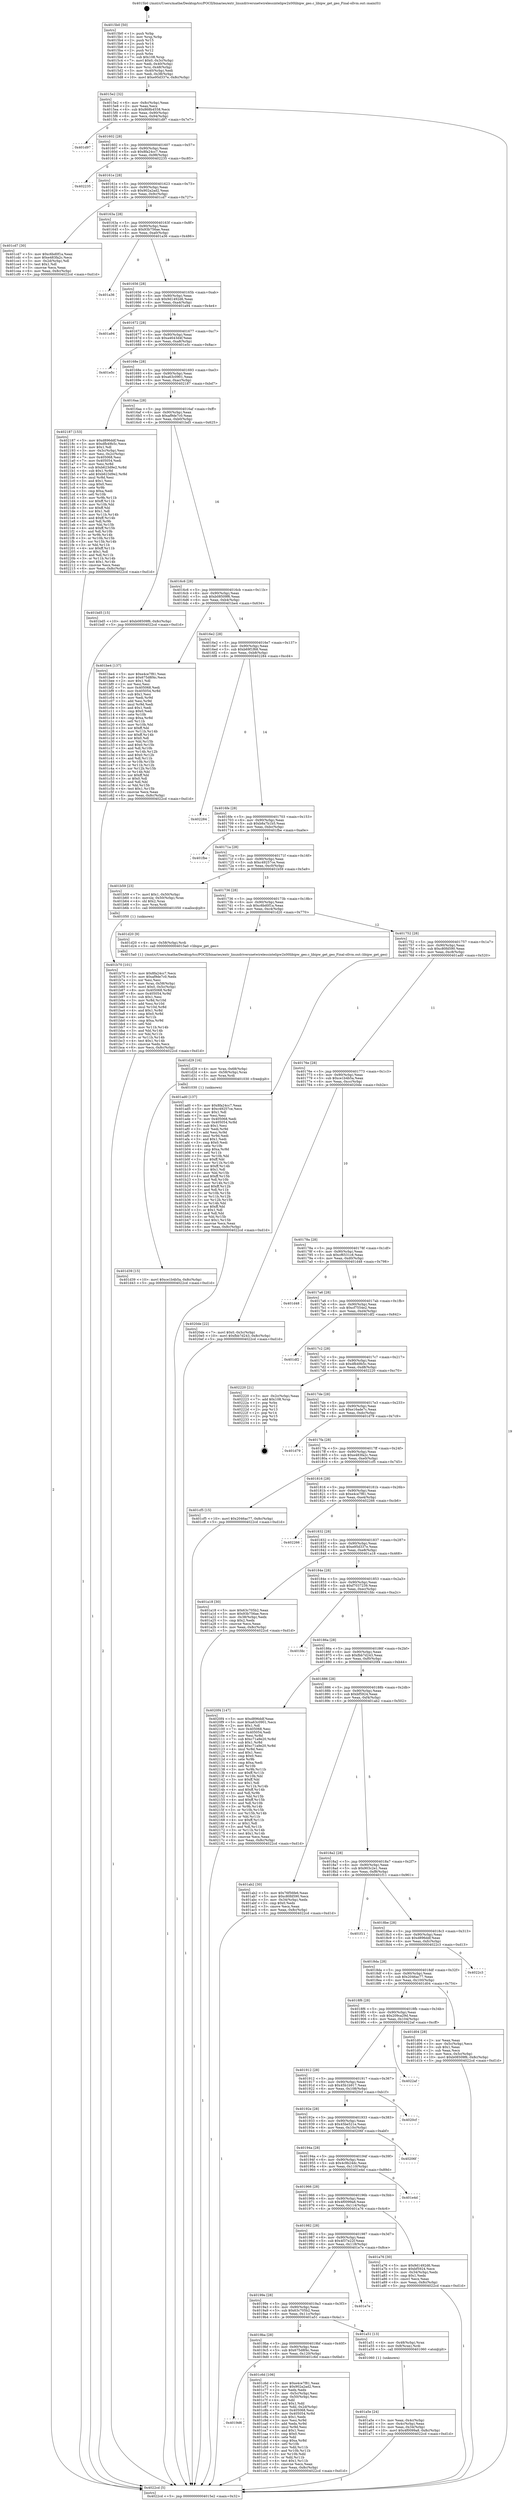 digraph "0x4015b0" {
  label = "0x4015b0 (/mnt/c/Users/mathe/Desktop/tcc/POCII/binaries/extr_linuxdriversnetwirelessintelipw2x00libipw_geo.c_libipw_get_geo_Final-ollvm.out::main(0))"
  labelloc = "t"
  node[shape=record]

  Entry [label="",width=0.3,height=0.3,shape=circle,fillcolor=black,style=filled]
  "0x4015e2" [label="{
     0x4015e2 [32]\l
     | [instrs]\l
     &nbsp;&nbsp;0x4015e2 \<+6\>: mov -0x8c(%rbp),%eax\l
     &nbsp;&nbsp;0x4015e8 \<+2\>: mov %eax,%ecx\l
     &nbsp;&nbsp;0x4015ea \<+6\>: sub $0x868b4558,%ecx\l
     &nbsp;&nbsp;0x4015f0 \<+6\>: mov %eax,-0x90(%rbp)\l
     &nbsp;&nbsp;0x4015f6 \<+6\>: mov %ecx,-0x94(%rbp)\l
     &nbsp;&nbsp;0x4015fc \<+6\>: je 0000000000401d97 \<main+0x7e7\>\l
  }"]
  "0x401d97" [label="{
     0x401d97\l
  }", style=dashed]
  "0x401602" [label="{
     0x401602 [28]\l
     | [instrs]\l
     &nbsp;&nbsp;0x401602 \<+5\>: jmp 0000000000401607 \<main+0x57\>\l
     &nbsp;&nbsp;0x401607 \<+6\>: mov -0x90(%rbp),%eax\l
     &nbsp;&nbsp;0x40160d \<+5\>: sub $0x8fa24cc7,%eax\l
     &nbsp;&nbsp;0x401612 \<+6\>: mov %eax,-0x98(%rbp)\l
     &nbsp;&nbsp;0x401618 \<+6\>: je 0000000000402235 \<main+0xc85\>\l
  }"]
  Exit [label="",width=0.3,height=0.3,shape=circle,fillcolor=black,style=filled,peripheries=2]
  "0x402235" [label="{
     0x402235\l
  }", style=dashed]
  "0x40161e" [label="{
     0x40161e [28]\l
     | [instrs]\l
     &nbsp;&nbsp;0x40161e \<+5\>: jmp 0000000000401623 \<main+0x73\>\l
     &nbsp;&nbsp;0x401623 \<+6\>: mov -0x90(%rbp),%eax\l
     &nbsp;&nbsp;0x401629 \<+5\>: sub $0x902a2ad2,%eax\l
     &nbsp;&nbsp;0x40162e \<+6\>: mov %eax,-0x9c(%rbp)\l
     &nbsp;&nbsp;0x401634 \<+6\>: je 0000000000401cd7 \<main+0x727\>\l
  }"]
  "0x401d39" [label="{
     0x401d39 [15]\l
     | [instrs]\l
     &nbsp;&nbsp;0x401d39 \<+10\>: movl $0xce1b4b5a,-0x8c(%rbp)\l
     &nbsp;&nbsp;0x401d43 \<+5\>: jmp 00000000004022cd \<main+0xd1d\>\l
  }"]
  "0x401cd7" [label="{
     0x401cd7 [30]\l
     | [instrs]\l
     &nbsp;&nbsp;0x401cd7 \<+5\>: mov $0xc6bd0f1a,%eax\l
     &nbsp;&nbsp;0x401cdc \<+5\>: mov $0xe483fa2c,%ecx\l
     &nbsp;&nbsp;0x401ce1 \<+3\>: mov -0x2d(%rbp),%dl\l
     &nbsp;&nbsp;0x401ce4 \<+3\>: test $0x1,%dl\l
     &nbsp;&nbsp;0x401ce7 \<+3\>: cmovne %ecx,%eax\l
     &nbsp;&nbsp;0x401cea \<+6\>: mov %eax,-0x8c(%rbp)\l
     &nbsp;&nbsp;0x401cf0 \<+5\>: jmp 00000000004022cd \<main+0xd1d\>\l
  }"]
  "0x40163a" [label="{
     0x40163a [28]\l
     | [instrs]\l
     &nbsp;&nbsp;0x40163a \<+5\>: jmp 000000000040163f \<main+0x8f\>\l
     &nbsp;&nbsp;0x40163f \<+6\>: mov -0x90(%rbp),%eax\l
     &nbsp;&nbsp;0x401645 \<+5\>: sub $0x93b756ae,%eax\l
     &nbsp;&nbsp;0x40164a \<+6\>: mov %eax,-0xa0(%rbp)\l
     &nbsp;&nbsp;0x401650 \<+6\>: je 0000000000401a36 \<main+0x486\>\l
  }"]
  "0x401d29" [label="{
     0x401d29 [16]\l
     | [instrs]\l
     &nbsp;&nbsp;0x401d29 \<+4\>: mov %rax,-0x68(%rbp)\l
     &nbsp;&nbsp;0x401d2d \<+4\>: mov -0x58(%rbp),%rax\l
     &nbsp;&nbsp;0x401d31 \<+3\>: mov %rax,%rdi\l
     &nbsp;&nbsp;0x401d34 \<+5\>: call 0000000000401030 \<free@plt\>\l
     | [calls]\l
     &nbsp;&nbsp;0x401030 \{1\} (unknown)\l
  }"]
  "0x401a36" [label="{
     0x401a36\l
  }", style=dashed]
  "0x401656" [label="{
     0x401656 [28]\l
     | [instrs]\l
     &nbsp;&nbsp;0x401656 \<+5\>: jmp 000000000040165b \<main+0xab\>\l
     &nbsp;&nbsp;0x40165b \<+6\>: mov -0x90(%rbp),%eax\l
     &nbsp;&nbsp;0x401661 \<+5\>: sub $0x9d1492d6,%eax\l
     &nbsp;&nbsp;0x401666 \<+6\>: mov %eax,-0xa4(%rbp)\l
     &nbsp;&nbsp;0x40166c \<+6\>: je 0000000000401a94 \<main+0x4e4\>\l
  }"]
  "0x4019d6" [label="{
     0x4019d6\l
  }", style=dashed]
  "0x401a94" [label="{
     0x401a94\l
  }", style=dashed]
  "0x401672" [label="{
     0x401672 [28]\l
     | [instrs]\l
     &nbsp;&nbsp;0x401672 \<+5\>: jmp 0000000000401677 \<main+0xc7\>\l
     &nbsp;&nbsp;0x401677 \<+6\>: mov -0x90(%rbp),%eax\l
     &nbsp;&nbsp;0x40167d \<+5\>: sub $0xa4643d4f,%eax\l
     &nbsp;&nbsp;0x401682 \<+6\>: mov %eax,-0xa8(%rbp)\l
     &nbsp;&nbsp;0x401688 \<+6\>: je 0000000000401e5c \<main+0x8ac\>\l
  }"]
  "0x401c6d" [label="{
     0x401c6d [106]\l
     | [instrs]\l
     &nbsp;&nbsp;0x401c6d \<+5\>: mov $0xe4ce7f81,%eax\l
     &nbsp;&nbsp;0x401c72 \<+5\>: mov $0x902a2ad2,%ecx\l
     &nbsp;&nbsp;0x401c77 \<+2\>: xor %edx,%edx\l
     &nbsp;&nbsp;0x401c79 \<+3\>: mov -0x5c(%rbp),%esi\l
     &nbsp;&nbsp;0x401c7c \<+3\>: cmp -0x50(%rbp),%esi\l
     &nbsp;&nbsp;0x401c7f \<+4\>: setl %dil\l
     &nbsp;&nbsp;0x401c83 \<+4\>: and $0x1,%dil\l
     &nbsp;&nbsp;0x401c87 \<+4\>: mov %dil,-0x2d(%rbp)\l
     &nbsp;&nbsp;0x401c8b \<+7\>: mov 0x405068,%esi\l
     &nbsp;&nbsp;0x401c92 \<+8\>: mov 0x405054,%r8d\l
     &nbsp;&nbsp;0x401c9a \<+3\>: sub $0x1,%edx\l
     &nbsp;&nbsp;0x401c9d \<+3\>: mov %esi,%r9d\l
     &nbsp;&nbsp;0x401ca0 \<+3\>: add %edx,%r9d\l
     &nbsp;&nbsp;0x401ca3 \<+4\>: imul %r9d,%esi\l
     &nbsp;&nbsp;0x401ca7 \<+3\>: and $0x1,%esi\l
     &nbsp;&nbsp;0x401caa \<+3\>: cmp $0x0,%esi\l
     &nbsp;&nbsp;0x401cad \<+4\>: sete %dil\l
     &nbsp;&nbsp;0x401cb1 \<+4\>: cmp $0xa,%r8d\l
     &nbsp;&nbsp;0x401cb5 \<+4\>: setl %r10b\l
     &nbsp;&nbsp;0x401cb9 \<+3\>: mov %dil,%r11b\l
     &nbsp;&nbsp;0x401cbc \<+3\>: and %r10b,%r11b\l
     &nbsp;&nbsp;0x401cbf \<+3\>: xor %r10b,%dil\l
     &nbsp;&nbsp;0x401cc2 \<+3\>: or %dil,%r11b\l
     &nbsp;&nbsp;0x401cc5 \<+4\>: test $0x1,%r11b\l
     &nbsp;&nbsp;0x401cc9 \<+3\>: cmovne %ecx,%eax\l
     &nbsp;&nbsp;0x401ccc \<+6\>: mov %eax,-0x8c(%rbp)\l
     &nbsp;&nbsp;0x401cd2 \<+5\>: jmp 00000000004022cd \<main+0xd1d\>\l
  }"]
  "0x401e5c" [label="{
     0x401e5c\l
  }", style=dashed]
  "0x40168e" [label="{
     0x40168e [28]\l
     | [instrs]\l
     &nbsp;&nbsp;0x40168e \<+5\>: jmp 0000000000401693 \<main+0xe3\>\l
     &nbsp;&nbsp;0x401693 \<+6\>: mov -0x90(%rbp),%eax\l
     &nbsp;&nbsp;0x401699 \<+5\>: sub $0xa63c0901,%eax\l
     &nbsp;&nbsp;0x40169e \<+6\>: mov %eax,-0xac(%rbp)\l
     &nbsp;&nbsp;0x4016a4 \<+6\>: je 0000000000402187 \<main+0xbd7\>\l
  }"]
  "0x401b70" [label="{
     0x401b70 [101]\l
     | [instrs]\l
     &nbsp;&nbsp;0x401b70 \<+5\>: mov $0x8fa24cc7,%ecx\l
     &nbsp;&nbsp;0x401b75 \<+5\>: mov $0xaf9de7c0,%edx\l
     &nbsp;&nbsp;0x401b7a \<+2\>: xor %esi,%esi\l
     &nbsp;&nbsp;0x401b7c \<+4\>: mov %rax,-0x58(%rbp)\l
     &nbsp;&nbsp;0x401b80 \<+7\>: movl $0x0,-0x5c(%rbp)\l
     &nbsp;&nbsp;0x401b87 \<+8\>: mov 0x405068,%r8d\l
     &nbsp;&nbsp;0x401b8f \<+8\>: mov 0x405054,%r9d\l
     &nbsp;&nbsp;0x401b97 \<+3\>: sub $0x1,%esi\l
     &nbsp;&nbsp;0x401b9a \<+3\>: mov %r8d,%r10d\l
     &nbsp;&nbsp;0x401b9d \<+3\>: add %esi,%r10d\l
     &nbsp;&nbsp;0x401ba0 \<+4\>: imul %r10d,%r8d\l
     &nbsp;&nbsp;0x401ba4 \<+4\>: and $0x1,%r8d\l
     &nbsp;&nbsp;0x401ba8 \<+4\>: cmp $0x0,%r8d\l
     &nbsp;&nbsp;0x401bac \<+4\>: sete %r11b\l
     &nbsp;&nbsp;0x401bb0 \<+4\>: cmp $0xa,%r9d\l
     &nbsp;&nbsp;0x401bb4 \<+3\>: setl %bl\l
     &nbsp;&nbsp;0x401bb7 \<+3\>: mov %r11b,%r14b\l
     &nbsp;&nbsp;0x401bba \<+3\>: and %bl,%r14b\l
     &nbsp;&nbsp;0x401bbd \<+3\>: xor %bl,%r11b\l
     &nbsp;&nbsp;0x401bc0 \<+3\>: or %r11b,%r14b\l
     &nbsp;&nbsp;0x401bc3 \<+4\>: test $0x1,%r14b\l
     &nbsp;&nbsp;0x401bc7 \<+3\>: cmovne %edx,%ecx\l
     &nbsp;&nbsp;0x401bca \<+6\>: mov %ecx,-0x8c(%rbp)\l
     &nbsp;&nbsp;0x401bd0 \<+5\>: jmp 00000000004022cd \<main+0xd1d\>\l
  }"]
  "0x402187" [label="{
     0x402187 [153]\l
     | [instrs]\l
     &nbsp;&nbsp;0x402187 \<+5\>: mov $0xd896ddf,%eax\l
     &nbsp;&nbsp;0x40218c \<+5\>: mov $0xdfb49b5c,%ecx\l
     &nbsp;&nbsp;0x402191 \<+2\>: mov $0x1,%dl\l
     &nbsp;&nbsp;0x402193 \<+3\>: mov -0x3c(%rbp),%esi\l
     &nbsp;&nbsp;0x402196 \<+3\>: mov %esi,-0x2c(%rbp)\l
     &nbsp;&nbsp;0x402199 \<+7\>: mov 0x405068,%esi\l
     &nbsp;&nbsp;0x4021a0 \<+7\>: mov 0x405054,%edi\l
     &nbsp;&nbsp;0x4021a7 \<+3\>: mov %esi,%r8d\l
     &nbsp;&nbsp;0x4021aa \<+7\>: sub $0xb623d9e2,%r8d\l
     &nbsp;&nbsp;0x4021b1 \<+4\>: sub $0x1,%r8d\l
     &nbsp;&nbsp;0x4021b5 \<+7\>: add $0xb623d9e2,%r8d\l
     &nbsp;&nbsp;0x4021bc \<+4\>: imul %r8d,%esi\l
     &nbsp;&nbsp;0x4021c0 \<+3\>: and $0x1,%esi\l
     &nbsp;&nbsp;0x4021c3 \<+3\>: cmp $0x0,%esi\l
     &nbsp;&nbsp;0x4021c6 \<+4\>: sete %r9b\l
     &nbsp;&nbsp;0x4021ca \<+3\>: cmp $0xa,%edi\l
     &nbsp;&nbsp;0x4021cd \<+4\>: setl %r10b\l
     &nbsp;&nbsp;0x4021d1 \<+3\>: mov %r9b,%r11b\l
     &nbsp;&nbsp;0x4021d4 \<+4\>: xor $0xff,%r11b\l
     &nbsp;&nbsp;0x4021d8 \<+3\>: mov %r10b,%bl\l
     &nbsp;&nbsp;0x4021db \<+3\>: xor $0xff,%bl\l
     &nbsp;&nbsp;0x4021de \<+3\>: xor $0x1,%dl\l
     &nbsp;&nbsp;0x4021e1 \<+3\>: mov %r11b,%r14b\l
     &nbsp;&nbsp;0x4021e4 \<+4\>: and $0xff,%r14b\l
     &nbsp;&nbsp;0x4021e8 \<+3\>: and %dl,%r9b\l
     &nbsp;&nbsp;0x4021eb \<+3\>: mov %bl,%r15b\l
     &nbsp;&nbsp;0x4021ee \<+4\>: and $0xff,%r15b\l
     &nbsp;&nbsp;0x4021f2 \<+3\>: and %dl,%r10b\l
     &nbsp;&nbsp;0x4021f5 \<+3\>: or %r9b,%r14b\l
     &nbsp;&nbsp;0x4021f8 \<+3\>: or %r10b,%r15b\l
     &nbsp;&nbsp;0x4021fb \<+3\>: xor %r15b,%r14b\l
     &nbsp;&nbsp;0x4021fe \<+3\>: or %bl,%r11b\l
     &nbsp;&nbsp;0x402201 \<+4\>: xor $0xff,%r11b\l
     &nbsp;&nbsp;0x402205 \<+3\>: or $0x1,%dl\l
     &nbsp;&nbsp;0x402208 \<+3\>: and %dl,%r11b\l
     &nbsp;&nbsp;0x40220b \<+3\>: or %r11b,%r14b\l
     &nbsp;&nbsp;0x40220e \<+4\>: test $0x1,%r14b\l
     &nbsp;&nbsp;0x402212 \<+3\>: cmovne %ecx,%eax\l
     &nbsp;&nbsp;0x402215 \<+6\>: mov %eax,-0x8c(%rbp)\l
     &nbsp;&nbsp;0x40221b \<+5\>: jmp 00000000004022cd \<main+0xd1d\>\l
  }"]
  "0x4016aa" [label="{
     0x4016aa [28]\l
     | [instrs]\l
     &nbsp;&nbsp;0x4016aa \<+5\>: jmp 00000000004016af \<main+0xff\>\l
     &nbsp;&nbsp;0x4016af \<+6\>: mov -0x90(%rbp),%eax\l
     &nbsp;&nbsp;0x4016b5 \<+5\>: sub $0xaf9de7c0,%eax\l
     &nbsp;&nbsp;0x4016ba \<+6\>: mov %eax,-0xb0(%rbp)\l
     &nbsp;&nbsp;0x4016c0 \<+6\>: je 0000000000401bd5 \<main+0x625\>\l
  }"]
  "0x401a5e" [label="{
     0x401a5e [24]\l
     | [instrs]\l
     &nbsp;&nbsp;0x401a5e \<+3\>: mov %eax,-0x4c(%rbp)\l
     &nbsp;&nbsp;0x401a61 \<+3\>: mov -0x4c(%rbp),%eax\l
     &nbsp;&nbsp;0x401a64 \<+3\>: mov %eax,-0x34(%rbp)\l
     &nbsp;&nbsp;0x401a67 \<+10\>: movl $0x4f0099a8,-0x8c(%rbp)\l
     &nbsp;&nbsp;0x401a71 \<+5\>: jmp 00000000004022cd \<main+0xd1d\>\l
  }"]
  "0x401bd5" [label="{
     0x401bd5 [15]\l
     | [instrs]\l
     &nbsp;&nbsp;0x401bd5 \<+10\>: movl $0xb08509f6,-0x8c(%rbp)\l
     &nbsp;&nbsp;0x401bdf \<+5\>: jmp 00000000004022cd \<main+0xd1d\>\l
  }"]
  "0x4016c6" [label="{
     0x4016c6 [28]\l
     | [instrs]\l
     &nbsp;&nbsp;0x4016c6 \<+5\>: jmp 00000000004016cb \<main+0x11b\>\l
     &nbsp;&nbsp;0x4016cb \<+6\>: mov -0x90(%rbp),%eax\l
     &nbsp;&nbsp;0x4016d1 \<+5\>: sub $0xb08509f6,%eax\l
     &nbsp;&nbsp;0x4016d6 \<+6\>: mov %eax,-0xb4(%rbp)\l
     &nbsp;&nbsp;0x4016dc \<+6\>: je 0000000000401be4 \<main+0x634\>\l
  }"]
  "0x4019ba" [label="{
     0x4019ba [28]\l
     | [instrs]\l
     &nbsp;&nbsp;0x4019ba \<+5\>: jmp 00000000004019bf \<main+0x40f\>\l
     &nbsp;&nbsp;0x4019bf \<+6\>: mov -0x90(%rbp),%eax\l
     &nbsp;&nbsp;0x4019c5 \<+5\>: sub $0x675d8f4c,%eax\l
     &nbsp;&nbsp;0x4019ca \<+6\>: mov %eax,-0x120(%rbp)\l
     &nbsp;&nbsp;0x4019d0 \<+6\>: je 0000000000401c6d \<main+0x6bd\>\l
  }"]
  "0x401be4" [label="{
     0x401be4 [137]\l
     | [instrs]\l
     &nbsp;&nbsp;0x401be4 \<+5\>: mov $0xe4ce7f81,%eax\l
     &nbsp;&nbsp;0x401be9 \<+5\>: mov $0x675d8f4c,%ecx\l
     &nbsp;&nbsp;0x401bee \<+2\>: mov $0x1,%dl\l
     &nbsp;&nbsp;0x401bf0 \<+2\>: xor %esi,%esi\l
     &nbsp;&nbsp;0x401bf2 \<+7\>: mov 0x405068,%edi\l
     &nbsp;&nbsp;0x401bf9 \<+8\>: mov 0x405054,%r8d\l
     &nbsp;&nbsp;0x401c01 \<+3\>: sub $0x1,%esi\l
     &nbsp;&nbsp;0x401c04 \<+3\>: mov %edi,%r9d\l
     &nbsp;&nbsp;0x401c07 \<+3\>: add %esi,%r9d\l
     &nbsp;&nbsp;0x401c0a \<+4\>: imul %r9d,%edi\l
     &nbsp;&nbsp;0x401c0e \<+3\>: and $0x1,%edi\l
     &nbsp;&nbsp;0x401c11 \<+3\>: cmp $0x0,%edi\l
     &nbsp;&nbsp;0x401c14 \<+4\>: sete %r10b\l
     &nbsp;&nbsp;0x401c18 \<+4\>: cmp $0xa,%r8d\l
     &nbsp;&nbsp;0x401c1c \<+4\>: setl %r11b\l
     &nbsp;&nbsp;0x401c20 \<+3\>: mov %r10b,%bl\l
     &nbsp;&nbsp;0x401c23 \<+3\>: xor $0xff,%bl\l
     &nbsp;&nbsp;0x401c26 \<+3\>: mov %r11b,%r14b\l
     &nbsp;&nbsp;0x401c29 \<+4\>: xor $0xff,%r14b\l
     &nbsp;&nbsp;0x401c2d \<+3\>: xor $0x0,%dl\l
     &nbsp;&nbsp;0x401c30 \<+3\>: mov %bl,%r15b\l
     &nbsp;&nbsp;0x401c33 \<+4\>: and $0x0,%r15b\l
     &nbsp;&nbsp;0x401c37 \<+3\>: and %dl,%r10b\l
     &nbsp;&nbsp;0x401c3a \<+3\>: mov %r14b,%r12b\l
     &nbsp;&nbsp;0x401c3d \<+4\>: and $0x0,%r12b\l
     &nbsp;&nbsp;0x401c41 \<+3\>: and %dl,%r11b\l
     &nbsp;&nbsp;0x401c44 \<+3\>: or %r10b,%r15b\l
     &nbsp;&nbsp;0x401c47 \<+3\>: or %r11b,%r12b\l
     &nbsp;&nbsp;0x401c4a \<+3\>: xor %r12b,%r15b\l
     &nbsp;&nbsp;0x401c4d \<+3\>: or %r14b,%bl\l
     &nbsp;&nbsp;0x401c50 \<+3\>: xor $0xff,%bl\l
     &nbsp;&nbsp;0x401c53 \<+3\>: or $0x0,%dl\l
     &nbsp;&nbsp;0x401c56 \<+2\>: and %dl,%bl\l
     &nbsp;&nbsp;0x401c58 \<+3\>: or %bl,%r15b\l
     &nbsp;&nbsp;0x401c5b \<+4\>: test $0x1,%r15b\l
     &nbsp;&nbsp;0x401c5f \<+3\>: cmovne %ecx,%eax\l
     &nbsp;&nbsp;0x401c62 \<+6\>: mov %eax,-0x8c(%rbp)\l
     &nbsp;&nbsp;0x401c68 \<+5\>: jmp 00000000004022cd \<main+0xd1d\>\l
  }"]
  "0x4016e2" [label="{
     0x4016e2 [28]\l
     | [instrs]\l
     &nbsp;&nbsp;0x4016e2 \<+5\>: jmp 00000000004016e7 \<main+0x137\>\l
     &nbsp;&nbsp;0x4016e7 \<+6\>: mov -0x90(%rbp),%eax\l
     &nbsp;&nbsp;0x4016ed \<+5\>: sub $0xb69f1f68,%eax\l
     &nbsp;&nbsp;0x4016f2 \<+6\>: mov %eax,-0xb8(%rbp)\l
     &nbsp;&nbsp;0x4016f8 \<+6\>: je 0000000000402284 \<main+0xcd4\>\l
  }"]
  "0x401a51" [label="{
     0x401a51 [13]\l
     | [instrs]\l
     &nbsp;&nbsp;0x401a51 \<+4\>: mov -0x48(%rbp),%rax\l
     &nbsp;&nbsp;0x401a55 \<+4\>: mov 0x8(%rax),%rdi\l
     &nbsp;&nbsp;0x401a59 \<+5\>: call 0000000000401060 \<atoi@plt\>\l
     | [calls]\l
     &nbsp;&nbsp;0x401060 \{1\} (unknown)\l
  }"]
  "0x402284" [label="{
     0x402284\l
  }", style=dashed]
  "0x4016fe" [label="{
     0x4016fe [28]\l
     | [instrs]\l
     &nbsp;&nbsp;0x4016fe \<+5\>: jmp 0000000000401703 \<main+0x153\>\l
     &nbsp;&nbsp;0x401703 \<+6\>: mov -0x90(%rbp),%eax\l
     &nbsp;&nbsp;0x401709 \<+5\>: sub $0xb8a7b1b5,%eax\l
     &nbsp;&nbsp;0x40170e \<+6\>: mov %eax,-0xbc(%rbp)\l
     &nbsp;&nbsp;0x401714 \<+6\>: je 0000000000401fbe \<main+0xa0e\>\l
  }"]
  "0x40199e" [label="{
     0x40199e [28]\l
     | [instrs]\l
     &nbsp;&nbsp;0x40199e \<+5\>: jmp 00000000004019a3 \<main+0x3f3\>\l
     &nbsp;&nbsp;0x4019a3 \<+6\>: mov -0x90(%rbp),%eax\l
     &nbsp;&nbsp;0x4019a9 \<+5\>: sub $0x63c705b2,%eax\l
     &nbsp;&nbsp;0x4019ae \<+6\>: mov %eax,-0x11c(%rbp)\l
     &nbsp;&nbsp;0x4019b4 \<+6\>: je 0000000000401a51 \<main+0x4a1\>\l
  }"]
  "0x401fbe" [label="{
     0x401fbe\l
  }", style=dashed]
  "0x40171a" [label="{
     0x40171a [28]\l
     | [instrs]\l
     &nbsp;&nbsp;0x40171a \<+5\>: jmp 000000000040171f \<main+0x16f\>\l
     &nbsp;&nbsp;0x40171f \<+6\>: mov -0x90(%rbp),%eax\l
     &nbsp;&nbsp;0x401725 \<+5\>: sub $0xc49257ce,%eax\l
     &nbsp;&nbsp;0x40172a \<+6\>: mov %eax,-0xc0(%rbp)\l
     &nbsp;&nbsp;0x401730 \<+6\>: je 0000000000401b59 \<main+0x5a9\>\l
  }"]
  "0x401e7e" [label="{
     0x401e7e\l
  }", style=dashed]
  "0x401b59" [label="{
     0x401b59 [23]\l
     | [instrs]\l
     &nbsp;&nbsp;0x401b59 \<+7\>: movl $0x1,-0x50(%rbp)\l
     &nbsp;&nbsp;0x401b60 \<+4\>: movslq -0x50(%rbp),%rax\l
     &nbsp;&nbsp;0x401b64 \<+4\>: shl $0x2,%rax\l
     &nbsp;&nbsp;0x401b68 \<+3\>: mov %rax,%rdi\l
     &nbsp;&nbsp;0x401b6b \<+5\>: call 0000000000401050 \<malloc@plt\>\l
     | [calls]\l
     &nbsp;&nbsp;0x401050 \{1\} (unknown)\l
  }"]
  "0x401736" [label="{
     0x401736 [28]\l
     | [instrs]\l
     &nbsp;&nbsp;0x401736 \<+5\>: jmp 000000000040173b \<main+0x18b\>\l
     &nbsp;&nbsp;0x40173b \<+6\>: mov -0x90(%rbp),%eax\l
     &nbsp;&nbsp;0x401741 \<+5\>: sub $0xc6bd0f1a,%eax\l
     &nbsp;&nbsp;0x401746 \<+6\>: mov %eax,-0xc4(%rbp)\l
     &nbsp;&nbsp;0x40174c \<+6\>: je 0000000000401d20 \<main+0x770\>\l
  }"]
  "0x401982" [label="{
     0x401982 [28]\l
     | [instrs]\l
     &nbsp;&nbsp;0x401982 \<+5\>: jmp 0000000000401987 \<main+0x3d7\>\l
     &nbsp;&nbsp;0x401987 \<+6\>: mov -0x90(%rbp),%eax\l
     &nbsp;&nbsp;0x40198d \<+5\>: sub $0x4f37e22f,%eax\l
     &nbsp;&nbsp;0x401992 \<+6\>: mov %eax,-0x118(%rbp)\l
     &nbsp;&nbsp;0x401998 \<+6\>: je 0000000000401e7e \<main+0x8ce\>\l
  }"]
  "0x401d20" [label="{
     0x401d20 [9]\l
     | [instrs]\l
     &nbsp;&nbsp;0x401d20 \<+4\>: mov -0x58(%rbp),%rdi\l
     &nbsp;&nbsp;0x401d24 \<+5\>: call 00000000004015a0 \<libipw_get_geo\>\l
     | [calls]\l
     &nbsp;&nbsp;0x4015a0 \{1\} (/mnt/c/Users/mathe/Desktop/tcc/POCII/binaries/extr_linuxdriversnetwirelessintelipw2x00libipw_geo.c_libipw_get_geo_Final-ollvm.out::libipw_get_geo)\l
  }"]
  "0x401752" [label="{
     0x401752 [28]\l
     | [instrs]\l
     &nbsp;&nbsp;0x401752 \<+5\>: jmp 0000000000401757 \<main+0x1a7\>\l
     &nbsp;&nbsp;0x401757 \<+6\>: mov -0x90(%rbp),%eax\l
     &nbsp;&nbsp;0x40175d \<+5\>: sub $0xc80fd590,%eax\l
     &nbsp;&nbsp;0x401762 \<+6\>: mov %eax,-0xc8(%rbp)\l
     &nbsp;&nbsp;0x401768 \<+6\>: je 0000000000401ad0 \<main+0x520\>\l
  }"]
  "0x401a76" [label="{
     0x401a76 [30]\l
     | [instrs]\l
     &nbsp;&nbsp;0x401a76 \<+5\>: mov $0x9d1492d6,%eax\l
     &nbsp;&nbsp;0x401a7b \<+5\>: mov $0xbf5924,%ecx\l
     &nbsp;&nbsp;0x401a80 \<+3\>: mov -0x34(%rbp),%edx\l
     &nbsp;&nbsp;0x401a83 \<+3\>: cmp $0x1,%edx\l
     &nbsp;&nbsp;0x401a86 \<+3\>: cmovl %ecx,%eax\l
     &nbsp;&nbsp;0x401a89 \<+6\>: mov %eax,-0x8c(%rbp)\l
     &nbsp;&nbsp;0x401a8f \<+5\>: jmp 00000000004022cd \<main+0xd1d\>\l
  }"]
  "0x401ad0" [label="{
     0x401ad0 [137]\l
     | [instrs]\l
     &nbsp;&nbsp;0x401ad0 \<+5\>: mov $0x8fa24cc7,%eax\l
     &nbsp;&nbsp;0x401ad5 \<+5\>: mov $0xc49257ce,%ecx\l
     &nbsp;&nbsp;0x401ada \<+2\>: mov $0x1,%dl\l
     &nbsp;&nbsp;0x401adc \<+2\>: xor %esi,%esi\l
     &nbsp;&nbsp;0x401ade \<+7\>: mov 0x405068,%edi\l
     &nbsp;&nbsp;0x401ae5 \<+8\>: mov 0x405054,%r8d\l
     &nbsp;&nbsp;0x401aed \<+3\>: sub $0x1,%esi\l
     &nbsp;&nbsp;0x401af0 \<+3\>: mov %edi,%r9d\l
     &nbsp;&nbsp;0x401af3 \<+3\>: add %esi,%r9d\l
     &nbsp;&nbsp;0x401af6 \<+4\>: imul %r9d,%edi\l
     &nbsp;&nbsp;0x401afa \<+3\>: and $0x1,%edi\l
     &nbsp;&nbsp;0x401afd \<+3\>: cmp $0x0,%edi\l
     &nbsp;&nbsp;0x401b00 \<+4\>: sete %r10b\l
     &nbsp;&nbsp;0x401b04 \<+4\>: cmp $0xa,%r8d\l
     &nbsp;&nbsp;0x401b08 \<+4\>: setl %r11b\l
     &nbsp;&nbsp;0x401b0c \<+3\>: mov %r10b,%bl\l
     &nbsp;&nbsp;0x401b0f \<+3\>: xor $0xff,%bl\l
     &nbsp;&nbsp;0x401b12 \<+3\>: mov %r11b,%r14b\l
     &nbsp;&nbsp;0x401b15 \<+4\>: xor $0xff,%r14b\l
     &nbsp;&nbsp;0x401b19 \<+3\>: xor $0x1,%dl\l
     &nbsp;&nbsp;0x401b1c \<+3\>: mov %bl,%r15b\l
     &nbsp;&nbsp;0x401b1f \<+4\>: and $0xff,%r15b\l
     &nbsp;&nbsp;0x401b23 \<+3\>: and %dl,%r10b\l
     &nbsp;&nbsp;0x401b26 \<+3\>: mov %r14b,%r12b\l
     &nbsp;&nbsp;0x401b29 \<+4\>: and $0xff,%r12b\l
     &nbsp;&nbsp;0x401b2d \<+3\>: and %dl,%r11b\l
     &nbsp;&nbsp;0x401b30 \<+3\>: or %r10b,%r15b\l
     &nbsp;&nbsp;0x401b33 \<+3\>: or %r11b,%r12b\l
     &nbsp;&nbsp;0x401b36 \<+3\>: xor %r12b,%r15b\l
     &nbsp;&nbsp;0x401b39 \<+3\>: or %r14b,%bl\l
     &nbsp;&nbsp;0x401b3c \<+3\>: xor $0xff,%bl\l
     &nbsp;&nbsp;0x401b3f \<+3\>: or $0x1,%dl\l
     &nbsp;&nbsp;0x401b42 \<+2\>: and %dl,%bl\l
     &nbsp;&nbsp;0x401b44 \<+3\>: or %bl,%r15b\l
     &nbsp;&nbsp;0x401b47 \<+4\>: test $0x1,%r15b\l
     &nbsp;&nbsp;0x401b4b \<+3\>: cmovne %ecx,%eax\l
     &nbsp;&nbsp;0x401b4e \<+6\>: mov %eax,-0x8c(%rbp)\l
     &nbsp;&nbsp;0x401b54 \<+5\>: jmp 00000000004022cd \<main+0xd1d\>\l
  }"]
  "0x40176e" [label="{
     0x40176e [28]\l
     | [instrs]\l
     &nbsp;&nbsp;0x40176e \<+5\>: jmp 0000000000401773 \<main+0x1c3\>\l
     &nbsp;&nbsp;0x401773 \<+6\>: mov -0x90(%rbp),%eax\l
     &nbsp;&nbsp;0x401779 \<+5\>: sub $0xce1b4b5a,%eax\l
     &nbsp;&nbsp;0x40177e \<+6\>: mov %eax,-0xcc(%rbp)\l
     &nbsp;&nbsp;0x401784 \<+6\>: je 00000000004020de \<main+0xb2e\>\l
  }"]
  "0x401966" [label="{
     0x401966 [28]\l
     | [instrs]\l
     &nbsp;&nbsp;0x401966 \<+5\>: jmp 000000000040196b \<main+0x3bb\>\l
     &nbsp;&nbsp;0x40196b \<+6\>: mov -0x90(%rbp),%eax\l
     &nbsp;&nbsp;0x401971 \<+5\>: sub $0x4f0099a8,%eax\l
     &nbsp;&nbsp;0x401976 \<+6\>: mov %eax,-0x114(%rbp)\l
     &nbsp;&nbsp;0x40197c \<+6\>: je 0000000000401a76 \<main+0x4c6\>\l
  }"]
  "0x4020de" [label="{
     0x4020de [22]\l
     | [instrs]\l
     &nbsp;&nbsp;0x4020de \<+7\>: movl $0x0,-0x3c(%rbp)\l
     &nbsp;&nbsp;0x4020e5 \<+10\>: movl $0xfbb7d243,-0x8c(%rbp)\l
     &nbsp;&nbsp;0x4020ef \<+5\>: jmp 00000000004022cd \<main+0xd1d\>\l
  }"]
  "0x40178a" [label="{
     0x40178a [28]\l
     | [instrs]\l
     &nbsp;&nbsp;0x40178a \<+5\>: jmp 000000000040178f \<main+0x1df\>\l
     &nbsp;&nbsp;0x40178f \<+6\>: mov -0x90(%rbp),%eax\l
     &nbsp;&nbsp;0x401795 \<+5\>: sub $0xcf6531c8,%eax\l
     &nbsp;&nbsp;0x40179a \<+6\>: mov %eax,-0xd0(%rbp)\l
     &nbsp;&nbsp;0x4017a0 \<+6\>: je 0000000000401d48 \<main+0x798\>\l
  }"]
  "0x401e4d" [label="{
     0x401e4d\l
  }", style=dashed]
  "0x401d48" [label="{
     0x401d48\l
  }", style=dashed]
  "0x4017a6" [label="{
     0x4017a6 [28]\l
     | [instrs]\l
     &nbsp;&nbsp;0x4017a6 \<+5\>: jmp 00000000004017ab \<main+0x1fb\>\l
     &nbsp;&nbsp;0x4017ab \<+6\>: mov -0x90(%rbp),%eax\l
     &nbsp;&nbsp;0x4017b1 \<+5\>: sub $0xcf7554e2,%eax\l
     &nbsp;&nbsp;0x4017b6 \<+6\>: mov %eax,-0xd4(%rbp)\l
     &nbsp;&nbsp;0x4017bc \<+6\>: je 0000000000401df2 \<main+0x842\>\l
  }"]
  "0x40194a" [label="{
     0x40194a [28]\l
     | [instrs]\l
     &nbsp;&nbsp;0x40194a \<+5\>: jmp 000000000040194f \<main+0x39f\>\l
     &nbsp;&nbsp;0x40194f \<+6\>: mov -0x90(%rbp),%eax\l
     &nbsp;&nbsp;0x401955 \<+5\>: sub $0x4c9b24dc,%eax\l
     &nbsp;&nbsp;0x40195a \<+6\>: mov %eax,-0x110(%rbp)\l
     &nbsp;&nbsp;0x401960 \<+6\>: je 0000000000401e4d \<main+0x89d\>\l
  }"]
  "0x401df2" [label="{
     0x401df2\l
  }", style=dashed]
  "0x4017c2" [label="{
     0x4017c2 [28]\l
     | [instrs]\l
     &nbsp;&nbsp;0x4017c2 \<+5\>: jmp 00000000004017c7 \<main+0x217\>\l
     &nbsp;&nbsp;0x4017c7 \<+6\>: mov -0x90(%rbp),%eax\l
     &nbsp;&nbsp;0x4017cd \<+5\>: sub $0xdfb49b5c,%eax\l
     &nbsp;&nbsp;0x4017d2 \<+6\>: mov %eax,-0xd8(%rbp)\l
     &nbsp;&nbsp;0x4017d8 \<+6\>: je 0000000000402220 \<main+0xc70\>\l
  }"]
  "0x40206f" [label="{
     0x40206f\l
  }", style=dashed]
  "0x402220" [label="{
     0x402220 [21]\l
     | [instrs]\l
     &nbsp;&nbsp;0x402220 \<+3\>: mov -0x2c(%rbp),%eax\l
     &nbsp;&nbsp;0x402223 \<+7\>: add $0x108,%rsp\l
     &nbsp;&nbsp;0x40222a \<+1\>: pop %rbx\l
     &nbsp;&nbsp;0x40222b \<+2\>: pop %r12\l
     &nbsp;&nbsp;0x40222d \<+2\>: pop %r13\l
     &nbsp;&nbsp;0x40222f \<+2\>: pop %r14\l
     &nbsp;&nbsp;0x402231 \<+2\>: pop %r15\l
     &nbsp;&nbsp;0x402233 \<+1\>: pop %rbp\l
     &nbsp;&nbsp;0x402234 \<+1\>: ret\l
  }"]
  "0x4017de" [label="{
     0x4017de [28]\l
     | [instrs]\l
     &nbsp;&nbsp;0x4017de \<+5\>: jmp 00000000004017e3 \<main+0x233\>\l
     &nbsp;&nbsp;0x4017e3 \<+6\>: mov -0x90(%rbp),%eax\l
     &nbsp;&nbsp;0x4017e9 \<+5\>: sub $0xe16ade7c,%eax\l
     &nbsp;&nbsp;0x4017ee \<+6\>: mov %eax,-0xdc(%rbp)\l
     &nbsp;&nbsp;0x4017f4 \<+6\>: je 0000000000401d79 \<main+0x7c9\>\l
  }"]
  "0x40192e" [label="{
     0x40192e [28]\l
     | [instrs]\l
     &nbsp;&nbsp;0x40192e \<+5\>: jmp 0000000000401933 \<main+0x383\>\l
     &nbsp;&nbsp;0x401933 \<+6\>: mov -0x90(%rbp),%eax\l
     &nbsp;&nbsp;0x401939 \<+5\>: sub $0x45be521e,%eax\l
     &nbsp;&nbsp;0x40193e \<+6\>: mov %eax,-0x10c(%rbp)\l
     &nbsp;&nbsp;0x401944 \<+6\>: je 000000000040206f \<main+0xabf\>\l
  }"]
  "0x401d79" [label="{
     0x401d79\l
  }", style=dashed]
  "0x4017fa" [label="{
     0x4017fa [28]\l
     | [instrs]\l
     &nbsp;&nbsp;0x4017fa \<+5\>: jmp 00000000004017ff \<main+0x24f\>\l
     &nbsp;&nbsp;0x4017ff \<+6\>: mov -0x90(%rbp),%eax\l
     &nbsp;&nbsp;0x401805 \<+5\>: sub $0xe483fa2c,%eax\l
     &nbsp;&nbsp;0x40180a \<+6\>: mov %eax,-0xe0(%rbp)\l
     &nbsp;&nbsp;0x401810 \<+6\>: je 0000000000401cf5 \<main+0x745\>\l
  }"]
  "0x4020cf" [label="{
     0x4020cf\l
  }", style=dashed]
  "0x401cf5" [label="{
     0x401cf5 [15]\l
     | [instrs]\l
     &nbsp;&nbsp;0x401cf5 \<+10\>: movl $0x2046ac77,-0x8c(%rbp)\l
     &nbsp;&nbsp;0x401cff \<+5\>: jmp 00000000004022cd \<main+0xd1d\>\l
  }"]
  "0x401816" [label="{
     0x401816 [28]\l
     | [instrs]\l
     &nbsp;&nbsp;0x401816 \<+5\>: jmp 000000000040181b \<main+0x26b\>\l
     &nbsp;&nbsp;0x40181b \<+6\>: mov -0x90(%rbp),%eax\l
     &nbsp;&nbsp;0x401821 \<+5\>: sub $0xe4ce7f81,%eax\l
     &nbsp;&nbsp;0x401826 \<+6\>: mov %eax,-0xe4(%rbp)\l
     &nbsp;&nbsp;0x40182c \<+6\>: je 0000000000402266 \<main+0xcb6\>\l
  }"]
  "0x401912" [label="{
     0x401912 [28]\l
     | [instrs]\l
     &nbsp;&nbsp;0x401912 \<+5\>: jmp 0000000000401917 \<main+0x367\>\l
     &nbsp;&nbsp;0x401917 \<+6\>: mov -0x90(%rbp),%eax\l
     &nbsp;&nbsp;0x40191d \<+5\>: sub $0x45b1b917,%eax\l
     &nbsp;&nbsp;0x401922 \<+6\>: mov %eax,-0x108(%rbp)\l
     &nbsp;&nbsp;0x401928 \<+6\>: je 00000000004020cf \<main+0xb1f\>\l
  }"]
  "0x402266" [label="{
     0x402266\l
  }", style=dashed]
  "0x401832" [label="{
     0x401832 [28]\l
     | [instrs]\l
     &nbsp;&nbsp;0x401832 \<+5\>: jmp 0000000000401837 \<main+0x287\>\l
     &nbsp;&nbsp;0x401837 \<+6\>: mov -0x90(%rbp),%eax\l
     &nbsp;&nbsp;0x40183d \<+5\>: sub $0xe95d337e,%eax\l
     &nbsp;&nbsp;0x401842 \<+6\>: mov %eax,-0xe8(%rbp)\l
     &nbsp;&nbsp;0x401848 \<+6\>: je 0000000000401a18 \<main+0x468\>\l
  }"]
  "0x4022af" [label="{
     0x4022af\l
  }", style=dashed]
  "0x401a18" [label="{
     0x401a18 [30]\l
     | [instrs]\l
     &nbsp;&nbsp;0x401a18 \<+5\>: mov $0x63c705b2,%eax\l
     &nbsp;&nbsp;0x401a1d \<+5\>: mov $0x93b756ae,%ecx\l
     &nbsp;&nbsp;0x401a22 \<+3\>: mov -0x38(%rbp),%edx\l
     &nbsp;&nbsp;0x401a25 \<+3\>: cmp $0x2,%edx\l
     &nbsp;&nbsp;0x401a28 \<+3\>: cmovne %ecx,%eax\l
     &nbsp;&nbsp;0x401a2b \<+6\>: mov %eax,-0x8c(%rbp)\l
     &nbsp;&nbsp;0x401a31 \<+5\>: jmp 00000000004022cd \<main+0xd1d\>\l
  }"]
  "0x40184e" [label="{
     0x40184e [28]\l
     | [instrs]\l
     &nbsp;&nbsp;0x40184e \<+5\>: jmp 0000000000401853 \<main+0x2a3\>\l
     &nbsp;&nbsp;0x401853 \<+6\>: mov -0x90(%rbp),%eax\l
     &nbsp;&nbsp;0x401859 \<+5\>: sub $0xf7037239,%eax\l
     &nbsp;&nbsp;0x40185e \<+6\>: mov %eax,-0xec(%rbp)\l
     &nbsp;&nbsp;0x401864 \<+6\>: je 0000000000401fdc \<main+0xa2c\>\l
  }"]
  "0x4022cd" [label="{
     0x4022cd [5]\l
     | [instrs]\l
     &nbsp;&nbsp;0x4022cd \<+5\>: jmp 00000000004015e2 \<main+0x32\>\l
  }"]
  "0x4015b0" [label="{
     0x4015b0 [50]\l
     | [instrs]\l
     &nbsp;&nbsp;0x4015b0 \<+1\>: push %rbp\l
     &nbsp;&nbsp;0x4015b1 \<+3\>: mov %rsp,%rbp\l
     &nbsp;&nbsp;0x4015b4 \<+2\>: push %r15\l
     &nbsp;&nbsp;0x4015b6 \<+2\>: push %r14\l
     &nbsp;&nbsp;0x4015b8 \<+2\>: push %r13\l
     &nbsp;&nbsp;0x4015ba \<+2\>: push %r12\l
     &nbsp;&nbsp;0x4015bc \<+1\>: push %rbx\l
     &nbsp;&nbsp;0x4015bd \<+7\>: sub $0x108,%rsp\l
     &nbsp;&nbsp;0x4015c4 \<+7\>: movl $0x0,-0x3c(%rbp)\l
     &nbsp;&nbsp;0x4015cb \<+3\>: mov %edi,-0x40(%rbp)\l
     &nbsp;&nbsp;0x4015ce \<+4\>: mov %rsi,-0x48(%rbp)\l
     &nbsp;&nbsp;0x4015d2 \<+3\>: mov -0x40(%rbp),%edi\l
     &nbsp;&nbsp;0x4015d5 \<+3\>: mov %edi,-0x38(%rbp)\l
     &nbsp;&nbsp;0x4015d8 \<+10\>: movl $0xe95d337e,-0x8c(%rbp)\l
  }"]
  "0x4018f6" [label="{
     0x4018f6 [28]\l
     | [instrs]\l
     &nbsp;&nbsp;0x4018f6 \<+5\>: jmp 00000000004018fb \<main+0x34b\>\l
     &nbsp;&nbsp;0x4018fb \<+6\>: mov -0x90(%rbp),%eax\l
     &nbsp;&nbsp;0x401901 \<+5\>: sub $0x209ca29d,%eax\l
     &nbsp;&nbsp;0x401906 \<+6\>: mov %eax,-0x104(%rbp)\l
     &nbsp;&nbsp;0x40190c \<+6\>: je 00000000004022af \<main+0xcff\>\l
  }"]
  "0x401fdc" [label="{
     0x401fdc\l
  }", style=dashed]
  "0x40186a" [label="{
     0x40186a [28]\l
     | [instrs]\l
     &nbsp;&nbsp;0x40186a \<+5\>: jmp 000000000040186f \<main+0x2bf\>\l
     &nbsp;&nbsp;0x40186f \<+6\>: mov -0x90(%rbp),%eax\l
     &nbsp;&nbsp;0x401875 \<+5\>: sub $0xfbb7d243,%eax\l
     &nbsp;&nbsp;0x40187a \<+6\>: mov %eax,-0xf0(%rbp)\l
     &nbsp;&nbsp;0x401880 \<+6\>: je 00000000004020f4 \<main+0xb44\>\l
  }"]
  "0x401d04" [label="{
     0x401d04 [28]\l
     | [instrs]\l
     &nbsp;&nbsp;0x401d04 \<+2\>: xor %eax,%eax\l
     &nbsp;&nbsp;0x401d06 \<+3\>: mov -0x5c(%rbp),%ecx\l
     &nbsp;&nbsp;0x401d09 \<+3\>: sub $0x1,%eax\l
     &nbsp;&nbsp;0x401d0c \<+2\>: sub %eax,%ecx\l
     &nbsp;&nbsp;0x401d0e \<+3\>: mov %ecx,-0x5c(%rbp)\l
     &nbsp;&nbsp;0x401d11 \<+10\>: movl $0xb08509f6,-0x8c(%rbp)\l
     &nbsp;&nbsp;0x401d1b \<+5\>: jmp 00000000004022cd \<main+0xd1d\>\l
  }"]
  "0x4020f4" [label="{
     0x4020f4 [147]\l
     | [instrs]\l
     &nbsp;&nbsp;0x4020f4 \<+5\>: mov $0xd896ddf,%eax\l
     &nbsp;&nbsp;0x4020f9 \<+5\>: mov $0xa63c0901,%ecx\l
     &nbsp;&nbsp;0x4020fe \<+2\>: mov $0x1,%dl\l
     &nbsp;&nbsp;0x402100 \<+7\>: mov 0x405068,%esi\l
     &nbsp;&nbsp;0x402107 \<+7\>: mov 0x405054,%edi\l
     &nbsp;&nbsp;0x40210e \<+3\>: mov %esi,%r8d\l
     &nbsp;&nbsp;0x402111 \<+7\>: sub $0xc71a9e20,%r8d\l
     &nbsp;&nbsp;0x402118 \<+4\>: sub $0x1,%r8d\l
     &nbsp;&nbsp;0x40211c \<+7\>: add $0xc71a9e20,%r8d\l
     &nbsp;&nbsp;0x402123 \<+4\>: imul %r8d,%esi\l
     &nbsp;&nbsp;0x402127 \<+3\>: and $0x1,%esi\l
     &nbsp;&nbsp;0x40212a \<+3\>: cmp $0x0,%esi\l
     &nbsp;&nbsp;0x40212d \<+4\>: sete %r9b\l
     &nbsp;&nbsp;0x402131 \<+3\>: cmp $0xa,%edi\l
     &nbsp;&nbsp;0x402134 \<+4\>: setl %r10b\l
     &nbsp;&nbsp;0x402138 \<+3\>: mov %r9b,%r11b\l
     &nbsp;&nbsp;0x40213b \<+4\>: xor $0xff,%r11b\l
     &nbsp;&nbsp;0x40213f \<+3\>: mov %r10b,%bl\l
     &nbsp;&nbsp;0x402142 \<+3\>: xor $0xff,%bl\l
     &nbsp;&nbsp;0x402145 \<+3\>: xor $0x1,%dl\l
     &nbsp;&nbsp;0x402148 \<+3\>: mov %r11b,%r14b\l
     &nbsp;&nbsp;0x40214b \<+4\>: and $0xff,%r14b\l
     &nbsp;&nbsp;0x40214f \<+3\>: and %dl,%r9b\l
     &nbsp;&nbsp;0x402152 \<+3\>: mov %bl,%r15b\l
     &nbsp;&nbsp;0x402155 \<+4\>: and $0xff,%r15b\l
     &nbsp;&nbsp;0x402159 \<+3\>: and %dl,%r10b\l
     &nbsp;&nbsp;0x40215c \<+3\>: or %r9b,%r14b\l
     &nbsp;&nbsp;0x40215f \<+3\>: or %r10b,%r15b\l
     &nbsp;&nbsp;0x402162 \<+3\>: xor %r15b,%r14b\l
     &nbsp;&nbsp;0x402165 \<+3\>: or %bl,%r11b\l
     &nbsp;&nbsp;0x402168 \<+4\>: xor $0xff,%r11b\l
     &nbsp;&nbsp;0x40216c \<+3\>: or $0x1,%dl\l
     &nbsp;&nbsp;0x40216f \<+3\>: and %dl,%r11b\l
     &nbsp;&nbsp;0x402172 \<+3\>: or %r11b,%r14b\l
     &nbsp;&nbsp;0x402175 \<+4\>: test $0x1,%r14b\l
     &nbsp;&nbsp;0x402179 \<+3\>: cmovne %ecx,%eax\l
     &nbsp;&nbsp;0x40217c \<+6\>: mov %eax,-0x8c(%rbp)\l
     &nbsp;&nbsp;0x402182 \<+5\>: jmp 00000000004022cd \<main+0xd1d\>\l
  }"]
  "0x401886" [label="{
     0x401886 [28]\l
     | [instrs]\l
     &nbsp;&nbsp;0x401886 \<+5\>: jmp 000000000040188b \<main+0x2db\>\l
     &nbsp;&nbsp;0x40188b \<+6\>: mov -0x90(%rbp),%eax\l
     &nbsp;&nbsp;0x401891 \<+5\>: sub $0xbf5924,%eax\l
     &nbsp;&nbsp;0x401896 \<+6\>: mov %eax,-0xf4(%rbp)\l
     &nbsp;&nbsp;0x40189c \<+6\>: je 0000000000401ab2 \<main+0x502\>\l
  }"]
  "0x4018da" [label="{
     0x4018da [28]\l
     | [instrs]\l
     &nbsp;&nbsp;0x4018da \<+5\>: jmp 00000000004018df \<main+0x32f\>\l
     &nbsp;&nbsp;0x4018df \<+6\>: mov -0x90(%rbp),%eax\l
     &nbsp;&nbsp;0x4018e5 \<+5\>: sub $0x2046ac77,%eax\l
     &nbsp;&nbsp;0x4018ea \<+6\>: mov %eax,-0x100(%rbp)\l
     &nbsp;&nbsp;0x4018f0 \<+6\>: je 0000000000401d04 \<main+0x754\>\l
  }"]
  "0x401ab2" [label="{
     0x401ab2 [30]\l
     | [instrs]\l
     &nbsp;&nbsp;0x401ab2 \<+5\>: mov $0x76f56fe6,%eax\l
     &nbsp;&nbsp;0x401ab7 \<+5\>: mov $0xc80fd590,%ecx\l
     &nbsp;&nbsp;0x401abc \<+3\>: mov -0x34(%rbp),%edx\l
     &nbsp;&nbsp;0x401abf \<+3\>: cmp $0x0,%edx\l
     &nbsp;&nbsp;0x401ac2 \<+3\>: cmove %ecx,%eax\l
     &nbsp;&nbsp;0x401ac5 \<+6\>: mov %eax,-0x8c(%rbp)\l
     &nbsp;&nbsp;0x401acb \<+5\>: jmp 00000000004022cd \<main+0xd1d\>\l
  }"]
  "0x4018a2" [label="{
     0x4018a2 [28]\l
     | [instrs]\l
     &nbsp;&nbsp;0x4018a2 \<+5\>: jmp 00000000004018a7 \<main+0x2f7\>\l
     &nbsp;&nbsp;0x4018a7 \<+6\>: mov -0x90(%rbp),%eax\l
     &nbsp;&nbsp;0x4018ad \<+5\>: sub $0x903c2e1,%eax\l
     &nbsp;&nbsp;0x4018b2 \<+6\>: mov %eax,-0xf8(%rbp)\l
     &nbsp;&nbsp;0x4018b8 \<+6\>: je 0000000000401f11 \<main+0x961\>\l
  }"]
  "0x4022c3" [label="{
     0x4022c3\l
  }", style=dashed]
  "0x401f11" [label="{
     0x401f11\l
  }", style=dashed]
  "0x4018be" [label="{
     0x4018be [28]\l
     | [instrs]\l
     &nbsp;&nbsp;0x4018be \<+5\>: jmp 00000000004018c3 \<main+0x313\>\l
     &nbsp;&nbsp;0x4018c3 \<+6\>: mov -0x90(%rbp),%eax\l
     &nbsp;&nbsp;0x4018c9 \<+5\>: sub $0xd896ddf,%eax\l
     &nbsp;&nbsp;0x4018ce \<+6\>: mov %eax,-0xfc(%rbp)\l
     &nbsp;&nbsp;0x4018d4 \<+6\>: je 00000000004022c3 \<main+0xd13\>\l
  }"]
  Entry -> "0x4015b0" [label=" 1"]
  "0x4015e2" -> "0x401d97" [label=" 0"]
  "0x4015e2" -> "0x401602" [label=" 20"]
  "0x402220" -> Exit [label=" 1"]
  "0x401602" -> "0x402235" [label=" 0"]
  "0x401602" -> "0x40161e" [label=" 20"]
  "0x402187" -> "0x4022cd" [label=" 1"]
  "0x40161e" -> "0x401cd7" [label=" 2"]
  "0x40161e" -> "0x40163a" [label=" 18"]
  "0x4020f4" -> "0x4022cd" [label=" 1"]
  "0x40163a" -> "0x401a36" [label=" 0"]
  "0x40163a" -> "0x401656" [label=" 18"]
  "0x4020de" -> "0x4022cd" [label=" 1"]
  "0x401656" -> "0x401a94" [label=" 0"]
  "0x401656" -> "0x401672" [label=" 18"]
  "0x401d39" -> "0x4022cd" [label=" 1"]
  "0x401672" -> "0x401e5c" [label=" 0"]
  "0x401672" -> "0x40168e" [label=" 18"]
  "0x401d29" -> "0x401d39" [label=" 1"]
  "0x40168e" -> "0x402187" [label=" 1"]
  "0x40168e" -> "0x4016aa" [label=" 17"]
  "0x401d04" -> "0x4022cd" [label=" 1"]
  "0x4016aa" -> "0x401bd5" [label=" 1"]
  "0x4016aa" -> "0x4016c6" [label=" 16"]
  "0x401cf5" -> "0x4022cd" [label=" 1"]
  "0x4016c6" -> "0x401be4" [label=" 2"]
  "0x4016c6" -> "0x4016e2" [label=" 14"]
  "0x401cd7" -> "0x4022cd" [label=" 2"]
  "0x4016e2" -> "0x402284" [label=" 0"]
  "0x4016e2" -> "0x4016fe" [label=" 14"]
  "0x401c6d" -> "0x4022cd" [label=" 2"]
  "0x4016fe" -> "0x401fbe" [label=" 0"]
  "0x4016fe" -> "0x40171a" [label=" 14"]
  "0x4019ba" -> "0x401c6d" [label=" 2"]
  "0x40171a" -> "0x401b59" [label=" 1"]
  "0x40171a" -> "0x401736" [label=" 13"]
  "0x401d20" -> "0x401d29" [label=" 1"]
  "0x401736" -> "0x401d20" [label=" 1"]
  "0x401736" -> "0x401752" [label=" 12"]
  "0x401bd5" -> "0x4022cd" [label=" 1"]
  "0x401752" -> "0x401ad0" [label=" 1"]
  "0x401752" -> "0x40176e" [label=" 11"]
  "0x401b70" -> "0x4022cd" [label=" 1"]
  "0x40176e" -> "0x4020de" [label=" 1"]
  "0x40176e" -> "0x40178a" [label=" 10"]
  "0x401ad0" -> "0x4022cd" [label=" 1"]
  "0x40178a" -> "0x401d48" [label=" 0"]
  "0x40178a" -> "0x4017a6" [label=" 10"]
  "0x401ab2" -> "0x4022cd" [label=" 1"]
  "0x4017a6" -> "0x401df2" [label=" 0"]
  "0x4017a6" -> "0x4017c2" [label=" 10"]
  "0x401a5e" -> "0x4022cd" [label=" 1"]
  "0x4017c2" -> "0x402220" [label=" 1"]
  "0x4017c2" -> "0x4017de" [label=" 9"]
  "0x401a51" -> "0x401a5e" [label=" 1"]
  "0x4017de" -> "0x401d79" [label=" 0"]
  "0x4017de" -> "0x4017fa" [label=" 9"]
  "0x40199e" -> "0x401a51" [label=" 1"]
  "0x4017fa" -> "0x401cf5" [label=" 1"]
  "0x4017fa" -> "0x401816" [label=" 8"]
  "0x4019ba" -> "0x4019d6" [label=" 0"]
  "0x401816" -> "0x402266" [label=" 0"]
  "0x401816" -> "0x401832" [label=" 8"]
  "0x401982" -> "0x401e7e" [label=" 0"]
  "0x401832" -> "0x401a18" [label=" 1"]
  "0x401832" -> "0x40184e" [label=" 7"]
  "0x401a18" -> "0x4022cd" [label=" 1"]
  "0x4015b0" -> "0x4015e2" [label=" 1"]
  "0x4022cd" -> "0x4015e2" [label=" 19"]
  "0x401be4" -> "0x4022cd" [label=" 2"]
  "0x40184e" -> "0x401fdc" [label=" 0"]
  "0x40184e" -> "0x40186a" [label=" 7"]
  "0x401966" -> "0x401a76" [label=" 1"]
  "0x40186a" -> "0x4020f4" [label=" 1"]
  "0x40186a" -> "0x401886" [label=" 6"]
  "0x401b59" -> "0x401b70" [label=" 1"]
  "0x401886" -> "0x401ab2" [label=" 1"]
  "0x401886" -> "0x4018a2" [label=" 5"]
  "0x40194a" -> "0x401e4d" [label=" 0"]
  "0x4018a2" -> "0x401f11" [label=" 0"]
  "0x4018a2" -> "0x4018be" [label=" 5"]
  "0x401a76" -> "0x4022cd" [label=" 1"]
  "0x4018be" -> "0x4022c3" [label=" 0"]
  "0x4018be" -> "0x4018da" [label=" 5"]
  "0x40194a" -> "0x401966" [label=" 4"]
  "0x4018da" -> "0x401d04" [label=" 1"]
  "0x4018da" -> "0x4018f6" [label=" 4"]
  "0x401966" -> "0x401982" [label=" 3"]
  "0x4018f6" -> "0x4022af" [label=" 0"]
  "0x4018f6" -> "0x401912" [label=" 4"]
  "0x401982" -> "0x40199e" [label=" 3"]
  "0x401912" -> "0x4020cf" [label=" 0"]
  "0x401912" -> "0x40192e" [label=" 4"]
  "0x40199e" -> "0x4019ba" [label=" 2"]
  "0x40192e" -> "0x40206f" [label=" 0"]
  "0x40192e" -> "0x40194a" [label=" 4"]
}
